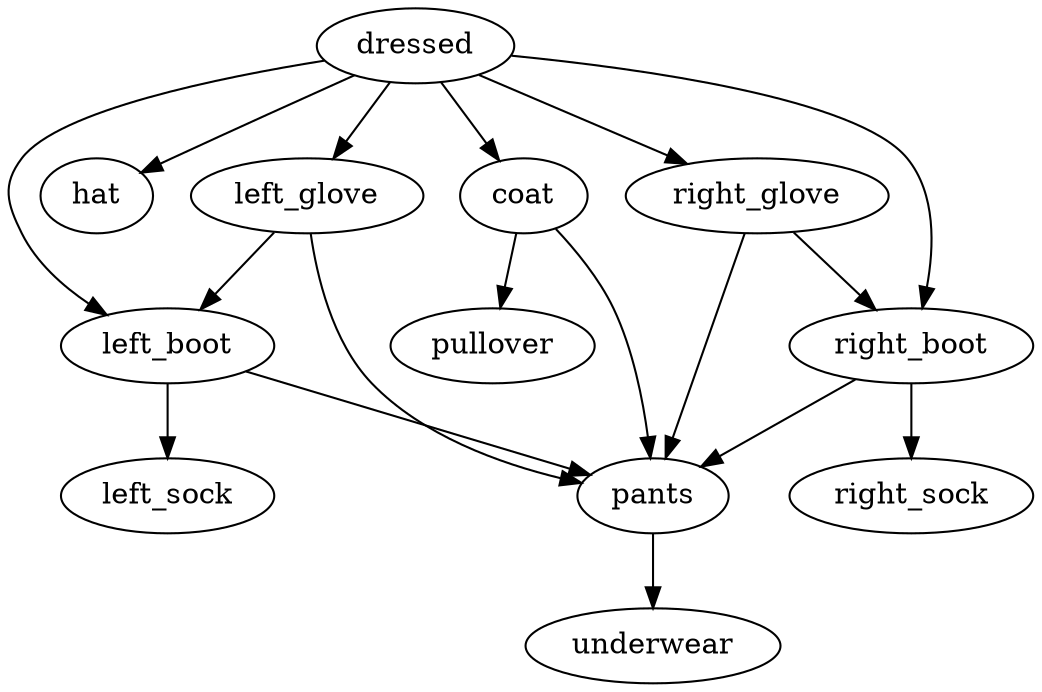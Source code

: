 digraph {
  dressed -> coat;
  coat -> pullover;
  coat -> pants;

  dressed -> hat;

  dressed -> left_boot;
  dressed -> right_boot;
  left_boot -> pants;
  left_boot -> left_sock;
  right_boot -> pants;
  right_boot -> right_sock;

  dressed -> left_glove;
  dressed -> right_glove;
  left_glove -> left_boot;
  right_glove -> right_boot;
  left_glove -> pants;
  right_glove -> pants;

  pants -> underwear;
}
